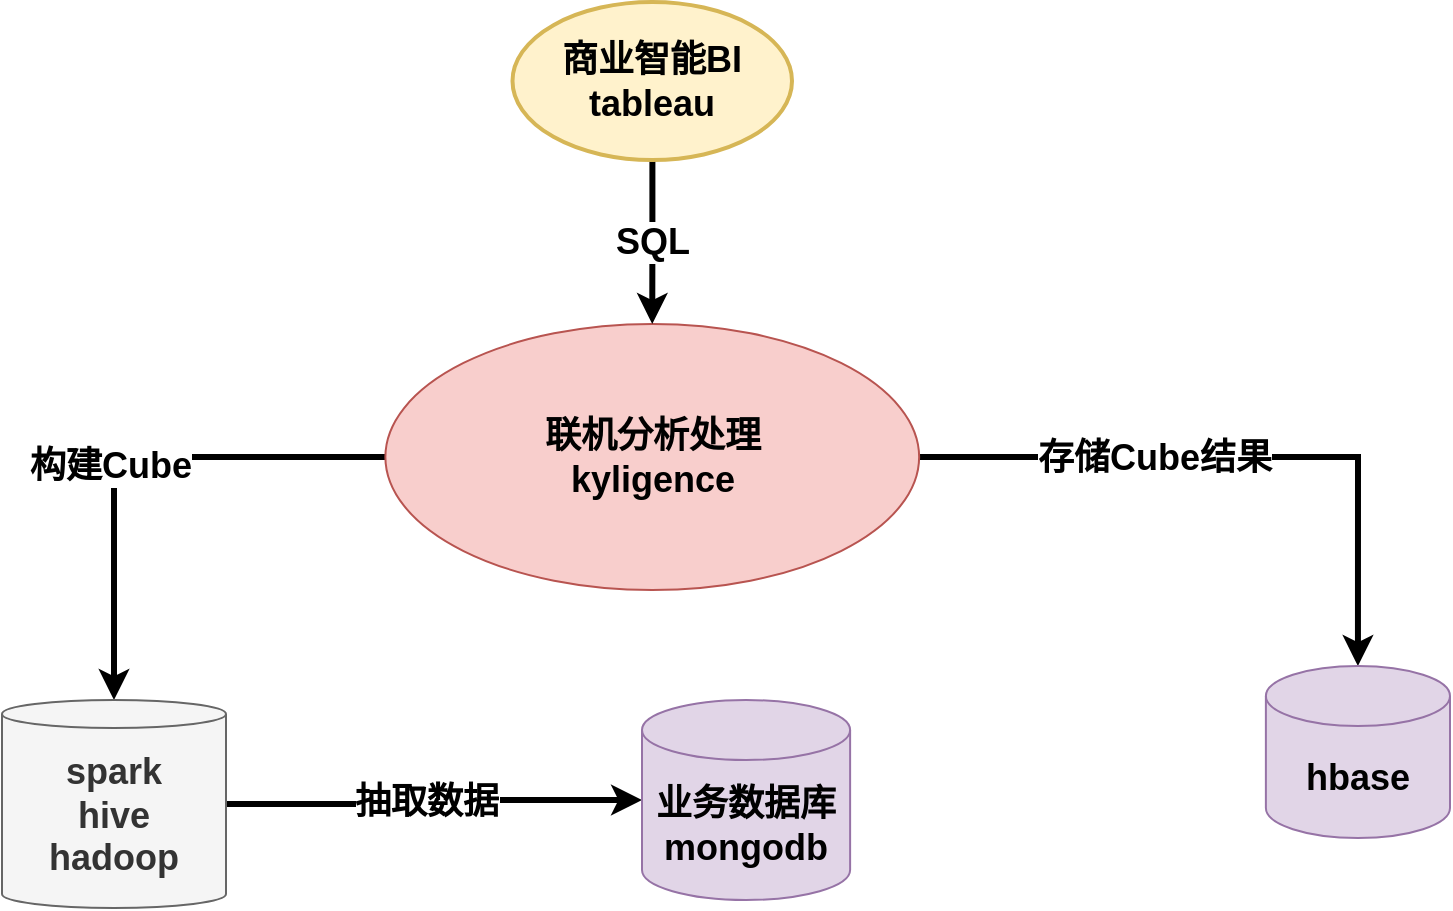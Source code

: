 <mxfile version="15.5.5" type="github">
  <diagram id="Ht1M8jgEwFfnCIfOTk4-" name="Page-1">
    <mxGraphModel dx="1379" dy="-68" grid="0" gridSize="10" guides="1" tooltips="1" connect="1" arrows="1" fold="1" page="1" pageScale="1" pageWidth="1169" pageHeight="827" math="0" shadow="0">
      <root>
        <mxCell id="0" />
        <mxCell id="1" parent="0" />
        <mxCell id="OHFn_rcIb0ek-qpLiRhw-4" style="edgeStyle=orthogonalEdgeStyle;rounded=0;orthogonalLoop=1;jettySize=auto;html=1;entryX=0.5;entryY=0;entryDx=0;entryDy=0;entryPerimeter=0;fontSize=18;fontStyle=1;strokeWidth=3;" edge="1" parent="1" source="OHFn_rcIb0ek-qpLiRhw-1" target="OHFn_rcIb0ek-qpLiRhw-2">
          <mxGeometry relative="1" as="geometry" />
        </mxCell>
        <mxCell id="OHFn_rcIb0ek-qpLiRhw-13" value="构建Cube" style="edgeLabel;html=1;align=center;verticalAlign=middle;resizable=0;points=[];fontSize=18;fontStyle=1" vertex="1" connectable="0" parent="OHFn_rcIb0ek-qpLiRhw-4">
          <mxGeometry x="0.083" y="-2" relative="1" as="geometry">
            <mxPoint as="offset" />
          </mxGeometry>
        </mxCell>
        <mxCell id="OHFn_rcIb0ek-qpLiRhw-19" style="edgeStyle=orthogonalEdgeStyle;rounded=0;orthogonalLoop=1;jettySize=auto;html=1;entryX=0.5;entryY=0;entryDx=0;entryDy=0;entryPerimeter=0;fontSize=18;fontStyle=1;strokeWidth=3;" edge="1" parent="1" source="OHFn_rcIb0ek-qpLiRhw-1" target="OHFn_rcIb0ek-qpLiRhw-3">
          <mxGeometry relative="1" as="geometry" />
        </mxCell>
        <mxCell id="OHFn_rcIb0ek-qpLiRhw-20" value="存储Cube结果" style="edgeLabel;html=1;align=center;verticalAlign=middle;resizable=0;points=[];fontSize=18;fontStyle=1" vertex="1" connectable="0" parent="OHFn_rcIb0ek-qpLiRhw-19">
          <mxGeometry x="-0.614" relative="1" as="geometry">
            <mxPoint x="55" as="offset" />
          </mxGeometry>
        </mxCell>
        <mxCell id="OHFn_rcIb0ek-qpLiRhw-1" value="&lt;span style=&quot;font-size: 18px&quot;&gt;联机分析处理&lt;br&gt;&lt;/span&gt;kyligence&lt;span style=&quot;font-size: 18px&quot;&gt;&lt;br&gt;&lt;/span&gt;" style="ellipse;whiteSpace=wrap;html=1;fontSize=18;fontStyle=1;fillColor=#f8cecc;strokeColor=#b85450;" vertex="1" parent="1">
          <mxGeometry x="483.69" y="1161" width="266.88" height="133" as="geometry" />
        </mxCell>
        <mxCell id="OHFn_rcIb0ek-qpLiRhw-17" style="edgeStyle=orthogonalEdgeStyle;rounded=0;orthogonalLoop=1;jettySize=auto;html=1;fontSize=18;fontStyle=1;strokeWidth=3;" edge="1" parent="1" source="OHFn_rcIb0ek-qpLiRhw-2" target="OHFn_rcIb0ek-qpLiRhw-23">
          <mxGeometry relative="1" as="geometry">
            <mxPoint x="612.3" y="1400.1" as="targetPoint" />
          </mxGeometry>
        </mxCell>
        <mxCell id="OHFn_rcIb0ek-qpLiRhw-18" value="抽取数据" style="edgeLabel;html=1;align=center;verticalAlign=middle;resizable=0;points=[];fontSize=18;fontStyle=1" vertex="1" connectable="0" parent="OHFn_rcIb0ek-qpLiRhw-17">
          <mxGeometry x="-0.054" y="1" relative="1" as="geometry">
            <mxPoint as="offset" />
          </mxGeometry>
        </mxCell>
        <mxCell id="OHFn_rcIb0ek-qpLiRhw-2" value="spark&lt;br style=&quot;font-size: 18px;&quot;&gt;hive&lt;br style=&quot;font-size: 18px;&quot;&gt;hadoop" style="shape=cylinder3;whiteSpace=wrap;html=1;boundedLbl=1;backgroundOutline=1;size=7;fontSize=18;fontStyle=1;fillColor=#f5f5f5;fontColor=#333333;strokeColor=#666666;" vertex="1" parent="1">
          <mxGeometry x="292" y="1349" width="112" height="104" as="geometry" />
        </mxCell>
        <mxCell id="OHFn_rcIb0ek-qpLiRhw-3" value="hbase" style="shape=cylinder3;whiteSpace=wrap;html=1;boundedLbl=1;backgroundOutline=1;size=15;fontSize=18;fontStyle=1;fillColor=#e1d5e7;strokeColor=#9673a6;" vertex="1" parent="1">
          <mxGeometry x="923.94" y="1332" width="92.06" height="86" as="geometry" />
        </mxCell>
        <mxCell id="OHFn_rcIb0ek-qpLiRhw-12" value="SQL" style="edgeStyle=orthogonalEdgeStyle;rounded=0;orthogonalLoop=1;jettySize=auto;html=1;entryX=0.5;entryY=0;entryDx=0;entryDy=0;fontSize=18;fontStyle=1;strokeWidth=3;" edge="1" parent="1" source="OHFn_rcIb0ek-qpLiRhw-11" target="OHFn_rcIb0ek-qpLiRhw-1">
          <mxGeometry relative="1" as="geometry" />
        </mxCell>
        <mxCell id="OHFn_rcIb0ek-qpLiRhw-11" value="商业智能BI&lt;br style=&quot;font-size: 18px&quot;&gt;tableau" style="strokeWidth=2;html=1;shape=mxgraph.flowchart.start_1;whiteSpace=wrap;fontSize=18;fontStyle=1;fillColor=#fff2cc;strokeColor=#d6b656;" vertex="1" parent="1">
          <mxGeometry x="547.25" y="1000" width="139.75" height="79" as="geometry" />
        </mxCell>
        <mxCell id="OHFn_rcIb0ek-qpLiRhw-23" value="业务数据库mongodb" style="shape=cylinder3;whiteSpace=wrap;html=1;boundedLbl=1;backgroundOutline=1;size=15;fontSize=18;fontStyle=1;fillColor=#e1d5e7;strokeColor=#9673a6;" vertex="1" parent="1">
          <mxGeometry x="612" y="1349" width="104.06" height="100" as="geometry" />
        </mxCell>
      </root>
    </mxGraphModel>
  </diagram>
</mxfile>
